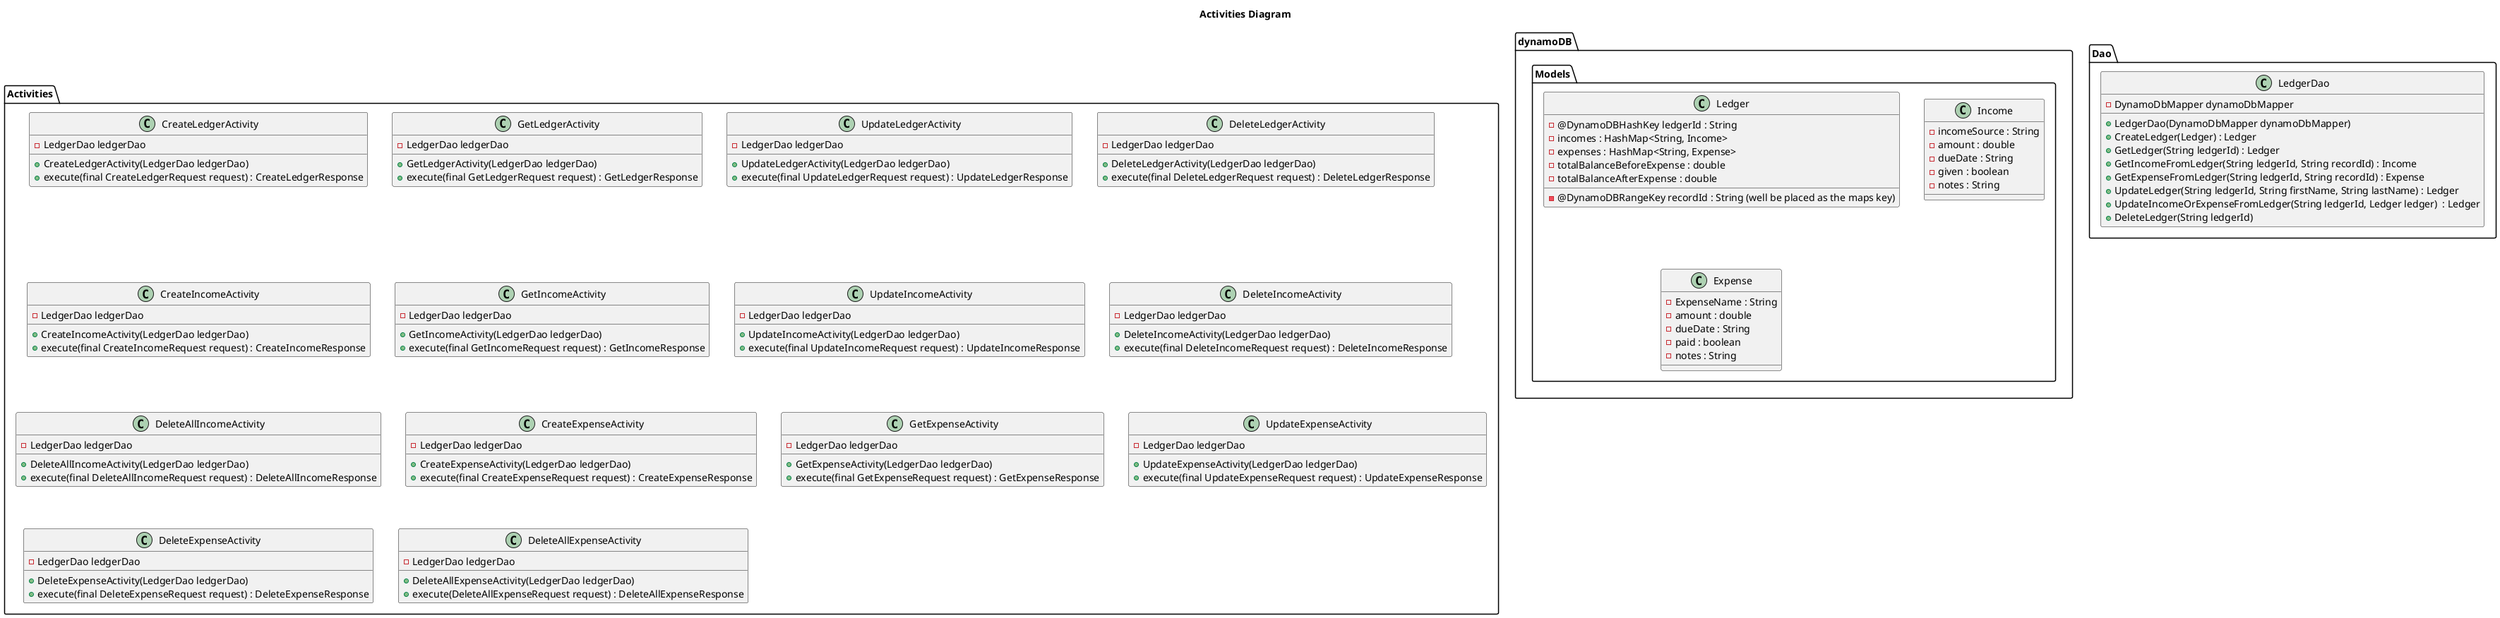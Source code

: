 @startuml
title Activities Diagram

package Activities {
    class CreateLedgerActivity {
        - LedgerDao ledgerDao
        + CreateLedgerActivity(LedgerDao ledgerDao)
        + execute(final CreateLedgerRequest request) : CreateLedgerResponse
    }
    class GetLedgerActivity {
        - LedgerDao ledgerDao
        + GetLedgerActivity(LedgerDao ledgerDao)
        + execute(final GetLedgerRequest request) : GetLedgerResponse
    }
    class UpdateLedgerActivity {
        - LedgerDao ledgerDao
        + UpdateLedgerActivity(LedgerDao ledgerDao)
        + execute(final UpdateLedgerRequest request) : UpdateLedgerResponse
    }
    class DeleteLedgerActivity {
        - LedgerDao ledgerDao
        + DeleteLedgerActivity(LedgerDao ledgerDao)
        + execute(final DeleteLedgerRequest request) : DeleteLedgerResponse
    }
    class CreateIncomeActivity {
        - LedgerDao ledgerDao
        + CreateIncomeActivity(LedgerDao ledgerDao)
        + execute(final CreateIncomeRequest request) : CreateIncomeResponse
    }
    class GetIncomeActivity {
        - LedgerDao ledgerDao
        + GetIncomeActivity(LedgerDao ledgerDao)
        + execute(final GetIncomeRequest request) : GetIncomeResponse
    }
    class UpdateIncomeActivity {
        -  LedgerDao ledgerDao
        + UpdateIncomeActivity(LedgerDao ledgerDao)
        + execute(final UpdateIncomeRequest request) : UpdateIncomeResponse
    }
    class DeleteIncomeActivity {
        - LedgerDao ledgerDao
        + DeleteIncomeActivity(LedgerDao ledgerDao)
        + execute(final DeleteIncomeRequest request) : DeleteIncomeResponse
    }
    class DeleteAllIncomeActivity {
        - LedgerDao ledgerDao
        + DeleteAllIncomeActivity(LedgerDao ledgerDao)
        + execute(final DeleteAllIncomeRequest request) : DeleteAllIncomeResponse
    }
    class CreateExpenseActivity {
        - LedgerDao ledgerDao
        + CreateExpenseActivity(LedgerDao ledgerDao)
        + execute(final CreateExpenseRequest request) : CreateExpenseResponse
    }
    class GetExpenseActivity {
        - LedgerDao ledgerDao
        + GetExpenseActivity(LedgerDao ledgerDao)
        + execute(final GetExpenseRequest request) : GetExpenseResponse
    }
    class UpdateExpenseActivity {
        - LedgerDao ledgerDao
        + UpdateExpenseActivity(LedgerDao ledgerDao)
        + execute(final UpdateExpenseRequest request) : UpdateExpenseResponse
    }
    class DeleteExpenseActivity {
        - LedgerDao ledgerDao
        + DeleteExpenseActivity(LedgerDao ledgerDao)
        + execute(final DeleteExpenseRequest request) : DeleteExpenseResponse
    }
    class DeleteAllExpenseActivity {
        - LedgerDao ledgerDao
        + DeleteAllExpenseActivity(LedgerDao ledgerDao)
        + execute(DeleteAllExpenseRequest request) : DeleteAllExpenseResponse
    }
}
package dynamoDB.Models {
        class Ledger {
            - @DynamoDBHashKey ledgerId : String
            - @DynamoDBRangeKey recordId : String (well be placed as the maps key)
            - incomes : HashMap<String, Income>
            - expenses : HashMap<String, Expense>
            - totalBalanceBeforeExpense : double
            - totalBalanceAfterExpense : double
        }
        class Income {
            - incomeSource : String
            - amount : double
            - dueDate : String
            - given : boolean
            - notes : String
        }
        class Expense {
            - ExpenseName : String
            - amount : double
            - dueDate : String
            - paid : boolean
            - notes : String
        }
    }
package Dao {
    class LedgerDao {
        - DynamoDbMapper dynamoDbMapper
        + LedgerDao(DynamoDbMapper dynamoDbMapper)
        + CreateLedger(Ledger) : Ledger
        + GetLedger(String ledgerId) : Ledger
        + GetIncomeFromLedger(String ledgerId, String recordId) : Income
        + GetExpenseFromLedger(String ledgerId, String recordId) : Expense
        + UpdateLedger(String ledgerId, String firstName, String lastName) : Ledger
        + UpdateIncomeOrExpenseFromLedger(String ledgerId, Ledger ledger)  : Ledger
        + DeleteLedger(String ledgerId)
    }
}

@enduml